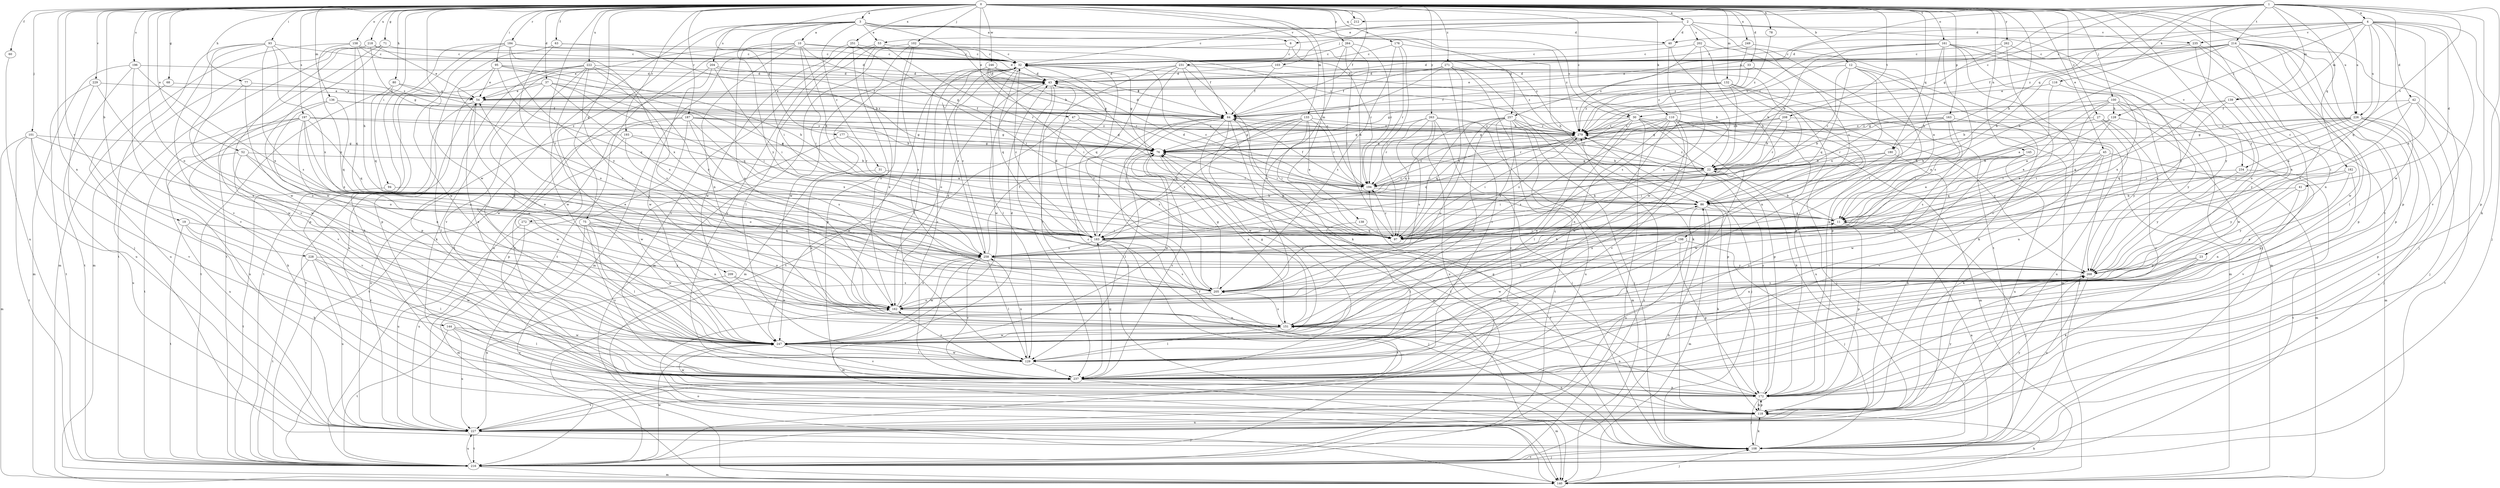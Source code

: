 strict digraph  {
0;
1;
2;
3;
4;
6;
10;
11;
12;
19;
22;
23;
27;
30;
31;
32;
33;
37;
40;
41;
42;
43;
45;
47;
52;
53;
54;
60;
63;
64;
68;
71;
75;
76;
77;
78;
80;
86;
93;
94;
95;
97;
100;
101;
102;
103;
108;
110;
116;
118;
128;
129;
132;
133;
136;
138;
139;
140;
144;
145;
151;
158;
161;
162;
163;
172;
176;
177;
180;
182;
183;
184;
187;
193;
194;
196;
197;
198;
202;
204;
205;
208;
209;
212;
214;
216;
218;
222;
226;
227;
228;
229;
231;
234;
235;
237;
246;
247;
249;
251;
257;
258;
262;
263;
264;
268;
271;
272;
279;
0 -> 2  [label=a];
0 -> 3  [label=a];
0 -> 12  [label=b];
0 -> 19  [label=b];
0 -> 23  [label=c];
0 -> 27  [label=c];
0 -> 30  [label=c];
0 -> 33  [label=d];
0 -> 37  [label=d];
0 -> 45  [label=e];
0 -> 47  [label=e];
0 -> 52  [label=e];
0 -> 60  [label=f];
0 -> 63  [label=f];
0 -> 64  [label=f];
0 -> 68  [label=g];
0 -> 71  [label=g];
0 -> 75  [label=g];
0 -> 77  [label=h];
0 -> 78  [label=h];
0 -> 80  [label=h];
0 -> 86  [label=h];
0 -> 93  [label=i];
0 -> 94  [label=i];
0 -> 95  [label=i];
0 -> 100  [label=j];
0 -> 101  [label=j];
0 -> 102  [label=j];
0 -> 110  [label=k];
0 -> 132  [label=m];
0 -> 133  [label=m];
0 -> 136  [label=m];
0 -> 138  [label=m];
0 -> 144  [label=n];
0 -> 145  [label=n];
0 -> 151  [label=n];
0 -> 158  [label=o];
0 -> 161  [label=o];
0 -> 162  [label=o];
0 -> 163  [label=p];
0 -> 172  [label=p];
0 -> 176  [label=q];
0 -> 177  [label=q];
0 -> 180  [label=q];
0 -> 184  [label=r];
0 -> 187  [label=r];
0 -> 193  [label=r];
0 -> 196  [label=s];
0 -> 197  [label=s];
0 -> 208  [label=t];
0 -> 209  [label=t];
0 -> 212  [label=t];
0 -> 218  [label=u];
0 -> 222  [label=u];
0 -> 226  [label=u];
0 -> 228  [label=v];
0 -> 229  [label=v];
0 -> 231  [label=v];
0 -> 246  [label=w];
0 -> 247  [label=w];
0 -> 249  [label=x];
0 -> 251  [label=x];
0 -> 262  [label=y];
0 -> 263  [label=y];
0 -> 264  [label=y];
0 -> 268  [label=y];
0 -> 271  [label=z];
1 -> 4  [label=a];
1 -> 30  [label=c];
1 -> 76  [label=g];
1 -> 97  [label=i];
1 -> 116  [label=k];
1 -> 118  [label=k];
1 -> 139  [label=m];
1 -> 172  [label=p];
1 -> 180  [label=q];
1 -> 182  [label=q];
1 -> 212  [label=t];
1 -> 214  [label=t];
1 -> 226  [label=u];
1 -> 234  [label=v];
1 -> 247  [label=w];
1 -> 257  [label=x];
2 -> 6  [label=a];
2 -> 40  [label=d];
2 -> 53  [label=e];
2 -> 103  [label=j];
2 -> 198  [label=s];
2 -> 202  [label=s];
2 -> 216  [label=t];
2 -> 234  [label=v];
2 -> 235  [label=v];
3 -> 6  [label=a];
3 -> 10  [label=a];
3 -> 22  [label=b];
3 -> 30  [label=c];
3 -> 31  [label=c];
3 -> 40  [label=d];
3 -> 53  [label=e];
3 -> 97  [label=i];
3 -> 204  [label=s];
3 -> 216  [label=t];
3 -> 257  [label=x];
3 -> 268  [label=y];
3 -> 272  [label=z];
3 -> 279  [label=z];
4 -> 40  [label=d];
4 -> 41  [label=d];
4 -> 42  [label=d];
4 -> 43  [label=d];
4 -> 108  [label=j];
4 -> 128  [label=l];
4 -> 139  [label=m];
4 -> 183  [label=q];
4 -> 226  [label=u];
4 -> 235  [label=v];
4 -> 237  [label=v];
4 -> 258  [label=x];
4 -> 279  [label=z];
6 -> 32  [label=c];
6 -> 54  [label=e];
6 -> 194  [label=r];
10 -> 32  [label=c];
10 -> 64  [label=f];
10 -> 76  [label=g];
10 -> 86  [label=h];
10 -> 97  [label=i];
10 -> 140  [label=m];
10 -> 151  [label=n];
10 -> 162  [label=o];
10 -> 216  [label=t];
10 -> 279  [label=z];
11 -> 22  [label=b];
11 -> 97  [label=i];
11 -> 108  [label=j];
11 -> 172  [label=p];
11 -> 183  [label=q];
12 -> 43  [label=d];
12 -> 54  [label=e];
12 -> 118  [label=k];
12 -> 140  [label=m];
12 -> 172  [label=p];
12 -> 183  [label=q];
12 -> 194  [label=r];
12 -> 258  [label=x];
19 -> 118  [label=k];
19 -> 183  [label=q];
19 -> 216  [label=t];
19 -> 237  [label=v];
22 -> 64  [label=f];
22 -> 76  [label=g];
22 -> 97  [label=i];
22 -> 129  [label=l];
22 -> 194  [label=r];
22 -> 279  [label=z];
23 -> 118  [label=k];
23 -> 151  [label=n];
23 -> 237  [label=v];
23 -> 268  [label=y];
27 -> 11  [label=a];
27 -> 227  [label=u];
27 -> 237  [label=v];
27 -> 268  [label=y];
27 -> 279  [label=z];
30 -> 76  [label=g];
30 -> 118  [label=k];
30 -> 129  [label=l];
30 -> 172  [label=p];
30 -> 183  [label=q];
30 -> 216  [label=t];
30 -> 247  [label=w];
30 -> 268  [label=y];
30 -> 279  [label=z];
31 -> 151  [label=n];
31 -> 194  [label=r];
32 -> 43  [label=d];
32 -> 76  [label=g];
32 -> 129  [label=l];
32 -> 140  [label=m];
32 -> 162  [label=o];
32 -> 183  [label=q];
32 -> 216  [label=t];
32 -> 258  [label=x];
33 -> 22  [label=b];
33 -> 43  [label=d];
33 -> 279  [label=z];
37 -> 54  [label=e];
37 -> 97  [label=i];
37 -> 183  [label=q];
37 -> 216  [label=t];
37 -> 247  [label=w];
37 -> 258  [label=x];
37 -> 279  [label=z];
40 -> 32  [label=c];
40 -> 205  [label=s];
40 -> 247  [label=w];
41 -> 86  [label=h];
41 -> 151  [label=n];
41 -> 268  [label=y];
42 -> 11  [label=a];
42 -> 64  [label=f];
42 -> 97  [label=i];
42 -> 108  [label=j];
42 -> 216  [label=t];
43 -> 54  [label=e];
43 -> 108  [label=j];
43 -> 237  [label=v];
43 -> 247  [label=w];
45 -> 22  [label=b];
45 -> 118  [label=k];
45 -> 140  [label=m];
45 -> 183  [label=q];
45 -> 237  [label=v];
45 -> 247  [label=w];
47 -> 76  [label=g];
47 -> 247  [label=w];
47 -> 279  [label=z];
52 -> 22  [label=b];
52 -> 183  [label=q];
52 -> 227  [label=u];
52 -> 237  [label=v];
52 -> 258  [label=x];
53 -> 32  [label=c];
53 -> 129  [label=l];
53 -> 151  [label=n];
53 -> 194  [label=r];
53 -> 237  [label=v];
54 -> 64  [label=f];
54 -> 129  [label=l];
54 -> 162  [label=o];
54 -> 216  [label=t];
60 -> 227  [label=u];
63 -> 22  [label=b];
63 -> 32  [label=c];
63 -> 162  [label=o];
63 -> 172  [label=p];
64 -> 43  [label=d];
64 -> 97  [label=i];
64 -> 140  [label=m];
64 -> 205  [label=s];
64 -> 237  [label=v];
64 -> 247  [label=w];
64 -> 279  [label=z];
68 -> 54  [label=e];
68 -> 227  [label=u];
71 -> 32  [label=c];
71 -> 216  [label=t];
71 -> 237  [label=v];
71 -> 247  [label=w];
75 -> 97  [label=i];
75 -> 129  [label=l];
75 -> 151  [label=n];
75 -> 162  [label=o];
75 -> 227  [label=u];
75 -> 237  [label=v];
75 -> 247  [label=w];
76 -> 22  [label=b];
76 -> 129  [label=l];
76 -> 151  [label=n];
76 -> 237  [label=v];
76 -> 247  [label=w];
77 -> 54  [label=e];
77 -> 162  [label=o];
77 -> 247  [label=w];
78 -> 279  [label=z];
80 -> 54  [label=e];
80 -> 64  [label=f];
80 -> 183  [label=q];
80 -> 216  [label=t];
86 -> 11  [label=a];
86 -> 32  [label=c];
86 -> 118  [label=k];
86 -> 140  [label=m];
86 -> 227  [label=u];
93 -> 32  [label=c];
93 -> 108  [label=j];
93 -> 205  [label=s];
93 -> 237  [label=v];
93 -> 247  [label=w];
93 -> 258  [label=x];
93 -> 279  [label=z];
94 -> 86  [label=h];
94 -> 216  [label=t];
95 -> 11  [label=a];
95 -> 43  [label=d];
95 -> 54  [label=e];
95 -> 86  [label=h];
95 -> 183  [label=q];
95 -> 205  [label=s];
97 -> 76  [label=g];
97 -> 194  [label=r];
97 -> 279  [label=z];
100 -> 11  [label=a];
100 -> 22  [label=b];
100 -> 76  [label=g];
100 -> 172  [label=p];
100 -> 247  [label=w];
100 -> 258  [label=x];
100 -> 268  [label=y];
100 -> 128  [label=h];
101 -> 76  [label=g];
101 -> 140  [label=m];
101 -> 216  [label=t];
101 -> 227  [label=u];
101 -> 237  [label=v];
101 -> 258  [label=x];
102 -> 32  [label=c];
102 -> 140  [label=m];
102 -> 172  [label=p];
102 -> 205  [label=s];
102 -> 247  [label=w];
102 -> 279  [label=z];
103 -> 43  [label=d];
103 -> 64  [label=f];
103 -> 172  [label=p];
108 -> 11  [label=a];
108 -> 118  [label=k];
108 -> 151  [label=n];
108 -> 194  [label=r];
108 -> 216  [label=t];
110 -> 108  [label=j];
110 -> 129  [label=l];
110 -> 140  [label=m];
110 -> 151  [label=n];
110 -> 194  [label=r];
110 -> 205  [label=s];
110 -> 227  [label=u];
110 -> 237  [label=v];
110 -> 247  [label=w];
110 -> 279  [label=z];
116 -> 11  [label=a];
116 -> 54  [label=e];
116 -> 258  [label=x];
118 -> 32  [label=c];
118 -> 172  [label=p];
118 -> 227  [label=u];
118 -> 268  [label=y];
128 -> 11  [label=a];
128 -> 97  [label=i];
128 -> 140  [label=m];
128 -> 279  [label=z];
129 -> 162  [label=o];
129 -> 237  [label=v];
129 -> 247  [label=w];
129 -> 258  [label=x];
129 -> 268  [label=y];
132 -> 22  [label=b];
132 -> 54  [label=e];
132 -> 64  [label=f];
132 -> 76  [label=g];
132 -> 97  [label=i];
132 -> 140  [label=m];
132 -> 151  [label=n];
132 -> 279  [label=z];
133 -> 11  [label=a];
133 -> 76  [label=g];
133 -> 97  [label=i];
133 -> 183  [label=q];
133 -> 194  [label=r];
133 -> 216  [label=t];
133 -> 258  [label=x];
133 -> 279  [label=z];
136 -> 64  [label=f];
136 -> 162  [label=o];
136 -> 183  [label=q];
136 -> 237  [label=v];
136 -> 279  [label=z];
138 -> 97  [label=i];
138 -> 129  [label=l];
139 -> 64  [label=f];
139 -> 183  [label=q];
139 -> 258  [label=x];
139 -> 268  [label=y];
140 -> 108  [label=j];
140 -> 118  [label=k];
140 -> 162  [label=o];
144 -> 129  [label=l];
144 -> 216  [label=t];
144 -> 227  [label=u];
144 -> 237  [label=v];
144 -> 247  [label=w];
145 -> 11  [label=a];
145 -> 22  [label=b];
145 -> 162  [label=o];
145 -> 227  [label=u];
145 -> 237  [label=v];
151 -> 76  [label=g];
151 -> 86  [label=h];
151 -> 129  [label=l];
151 -> 205  [label=s];
151 -> 247  [label=w];
158 -> 32  [label=c];
158 -> 43  [label=d];
158 -> 86  [label=h];
158 -> 140  [label=m];
158 -> 183  [label=q];
158 -> 258  [label=x];
161 -> 22  [label=b];
161 -> 32  [label=c];
161 -> 86  [label=h];
161 -> 108  [label=j];
161 -> 140  [label=m];
161 -> 205  [label=s];
161 -> 227  [label=u];
161 -> 268  [label=y];
161 -> 279  [label=z];
162 -> 22  [label=b];
162 -> 43  [label=d];
162 -> 54  [label=e];
162 -> 151  [label=n];
162 -> 258  [label=x];
163 -> 22  [label=b];
163 -> 97  [label=i];
163 -> 108  [label=j];
163 -> 194  [label=r];
163 -> 205  [label=s];
163 -> 279  [label=z];
172 -> 76  [label=g];
172 -> 108  [label=j];
172 -> 118  [label=k];
172 -> 151  [label=n];
172 -> 247  [label=w];
172 -> 279  [label=z];
176 -> 32  [label=c];
176 -> 86  [label=h];
176 -> 97  [label=i];
176 -> 194  [label=r];
176 -> 205  [label=s];
177 -> 76  [label=g];
177 -> 194  [label=r];
177 -> 247  [label=w];
180 -> 22  [label=b];
180 -> 97  [label=i];
180 -> 118  [label=k];
180 -> 247  [label=w];
182 -> 162  [label=o];
182 -> 194  [label=r];
182 -> 237  [label=v];
182 -> 268  [label=y];
183 -> 11  [label=a];
183 -> 32  [label=c];
183 -> 43  [label=d];
183 -> 76  [label=g];
183 -> 108  [label=j];
183 -> 216  [label=t];
183 -> 258  [label=x];
184 -> 32  [label=c];
184 -> 43  [label=d];
184 -> 118  [label=k];
184 -> 172  [label=p];
184 -> 247  [label=w];
184 -> 258  [label=x];
184 -> 268  [label=y];
187 -> 22  [label=b];
187 -> 76  [label=g];
187 -> 172  [label=p];
187 -> 205  [label=s];
187 -> 216  [label=t];
187 -> 237  [label=v];
187 -> 258  [label=x];
187 -> 279  [label=z];
193 -> 11  [label=a];
193 -> 76  [label=g];
193 -> 162  [label=o];
193 -> 227  [label=u];
193 -> 247  [label=w];
194 -> 32  [label=c];
194 -> 43  [label=d];
194 -> 64  [label=f];
194 -> 86  [label=h];
194 -> 279  [label=z];
196 -> 43  [label=d];
196 -> 140  [label=m];
196 -> 216  [label=t];
196 -> 237  [label=v];
196 -> 258  [label=x];
197 -> 76  [label=g];
197 -> 118  [label=k];
197 -> 151  [label=n];
197 -> 162  [label=o];
197 -> 183  [label=q];
197 -> 216  [label=t];
197 -> 227  [label=u];
197 -> 258  [label=x];
197 -> 279  [label=z];
198 -> 108  [label=j];
198 -> 129  [label=l];
198 -> 172  [label=p];
198 -> 247  [label=w];
198 -> 258  [label=x];
202 -> 32  [label=c];
202 -> 86  [label=h];
202 -> 172  [label=p];
202 -> 205  [label=s];
202 -> 279  [label=z];
204 -> 43  [label=d];
204 -> 64  [label=f];
204 -> 97  [label=i];
204 -> 227  [label=u];
204 -> 247  [label=w];
205 -> 32  [label=c];
205 -> 76  [label=g];
205 -> 162  [label=o];
208 -> 22  [label=b];
208 -> 76  [label=g];
208 -> 97  [label=i];
208 -> 194  [label=r];
208 -> 279  [label=z];
209 -> 151  [label=n];
209 -> 205  [label=s];
209 -> 227  [label=u];
212 -> 32  [label=c];
214 -> 32  [label=c];
214 -> 43  [label=d];
214 -> 54  [label=e];
214 -> 64  [label=f];
214 -> 86  [label=h];
214 -> 108  [label=j];
214 -> 129  [label=l];
214 -> 162  [label=o];
214 -> 172  [label=p];
214 -> 237  [label=v];
214 -> 247  [label=w];
216 -> 64  [label=f];
216 -> 86  [label=h];
216 -> 108  [label=j];
216 -> 140  [label=m];
216 -> 227  [label=u];
216 -> 247  [label=w];
216 -> 279  [label=z];
218 -> 32  [label=c];
218 -> 54  [label=e];
218 -> 76  [label=g];
218 -> 140  [label=m];
218 -> 216  [label=t];
222 -> 43  [label=d];
222 -> 118  [label=k];
222 -> 151  [label=n];
222 -> 172  [label=p];
222 -> 205  [label=s];
222 -> 227  [label=u];
222 -> 237  [label=v];
222 -> 247  [label=w];
222 -> 268  [label=y];
226 -> 76  [label=g];
226 -> 86  [label=h];
226 -> 97  [label=i];
226 -> 108  [label=j];
226 -> 172  [label=p];
226 -> 183  [label=q];
226 -> 227  [label=u];
226 -> 279  [label=z];
227 -> 108  [label=j];
227 -> 216  [label=t];
227 -> 237  [label=v];
227 -> 268  [label=y];
228 -> 129  [label=l];
228 -> 216  [label=t];
228 -> 227  [label=u];
228 -> 247  [label=w];
228 -> 268  [label=y];
229 -> 54  [label=e];
229 -> 216  [label=t];
229 -> 227  [label=u];
229 -> 247  [label=w];
231 -> 22  [label=b];
231 -> 43  [label=d];
231 -> 64  [label=f];
231 -> 97  [label=i];
231 -> 118  [label=k];
231 -> 183  [label=q];
231 -> 237  [label=v];
234 -> 194  [label=r];
234 -> 216  [label=t];
234 -> 268  [label=y];
235 -> 32  [label=c];
235 -> 86  [label=h];
235 -> 151  [label=n];
235 -> 162  [label=o];
235 -> 172  [label=p];
237 -> 32  [label=c];
237 -> 140  [label=m];
237 -> 172  [label=p];
237 -> 183  [label=q];
246 -> 43  [label=d];
246 -> 64  [label=f];
246 -> 76  [label=g];
246 -> 97  [label=i];
246 -> 129  [label=l];
246 -> 194  [label=r];
247 -> 43  [label=d];
247 -> 54  [label=e];
247 -> 129  [label=l];
247 -> 237  [label=v];
249 -> 11  [label=a];
249 -> 32  [label=c];
249 -> 279  [label=z];
251 -> 32  [label=c];
251 -> 97  [label=i];
251 -> 162  [label=o];
251 -> 237  [label=v];
251 -> 247  [label=w];
257 -> 97  [label=i];
257 -> 108  [label=j];
257 -> 162  [label=o];
257 -> 172  [label=p];
257 -> 183  [label=q];
257 -> 216  [label=t];
257 -> 227  [label=u];
257 -> 237  [label=v];
257 -> 247  [label=w];
257 -> 279  [label=z];
258 -> 32  [label=c];
258 -> 64  [label=f];
258 -> 129  [label=l];
258 -> 140  [label=m];
258 -> 205  [label=s];
258 -> 237  [label=v];
258 -> 247  [label=w];
258 -> 268  [label=y];
262 -> 32  [label=c];
262 -> 237  [label=v];
262 -> 268  [label=y];
262 -> 279  [label=z];
263 -> 76  [label=g];
263 -> 97  [label=i];
263 -> 108  [label=j];
263 -> 140  [label=m];
263 -> 194  [label=r];
263 -> 205  [label=s];
263 -> 227  [label=u];
263 -> 279  [label=z];
264 -> 11  [label=a];
264 -> 32  [label=c];
264 -> 97  [label=i];
264 -> 162  [label=o];
264 -> 194  [label=r];
268 -> 205  [label=s];
268 -> 227  [label=u];
271 -> 43  [label=d];
271 -> 64  [label=f];
271 -> 76  [label=g];
271 -> 118  [label=k];
271 -> 151  [label=n];
271 -> 237  [label=v];
271 -> 258  [label=x];
271 -> 279  [label=z];
272 -> 140  [label=m];
272 -> 183  [label=q];
272 -> 227  [label=u];
279 -> 76  [label=g];
279 -> 97  [label=i];
279 -> 108  [label=j];
279 -> 183  [label=q];
}
